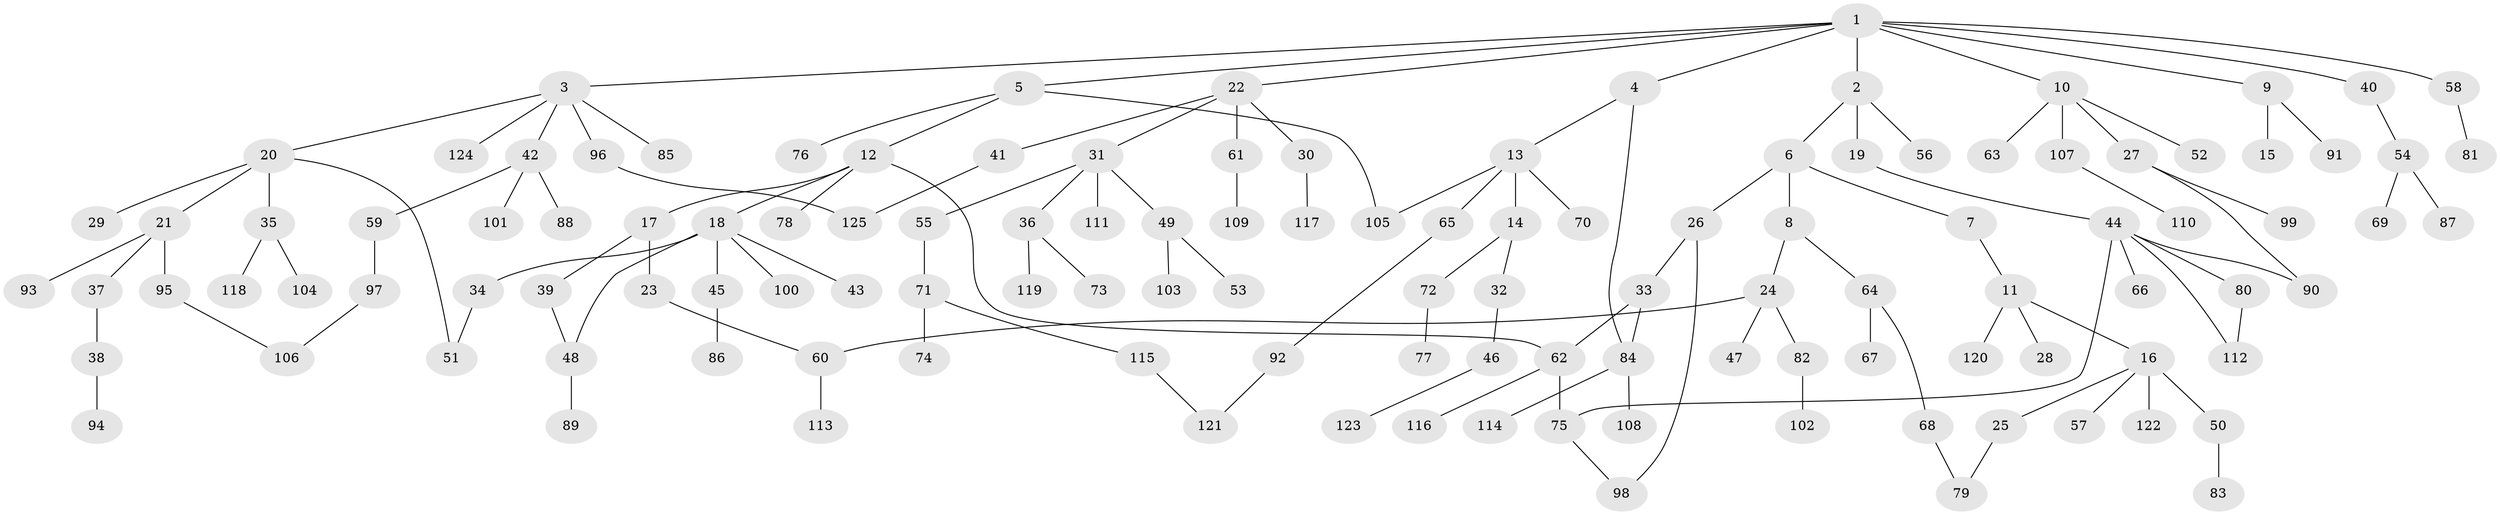 // Generated by graph-tools (version 1.1) at 2025/49/03/09/25 03:49:25]
// undirected, 125 vertices, 138 edges
graph export_dot {
graph [start="1"]
  node [color=gray90,style=filled];
  1;
  2;
  3;
  4;
  5;
  6;
  7;
  8;
  9;
  10;
  11;
  12;
  13;
  14;
  15;
  16;
  17;
  18;
  19;
  20;
  21;
  22;
  23;
  24;
  25;
  26;
  27;
  28;
  29;
  30;
  31;
  32;
  33;
  34;
  35;
  36;
  37;
  38;
  39;
  40;
  41;
  42;
  43;
  44;
  45;
  46;
  47;
  48;
  49;
  50;
  51;
  52;
  53;
  54;
  55;
  56;
  57;
  58;
  59;
  60;
  61;
  62;
  63;
  64;
  65;
  66;
  67;
  68;
  69;
  70;
  71;
  72;
  73;
  74;
  75;
  76;
  77;
  78;
  79;
  80;
  81;
  82;
  83;
  84;
  85;
  86;
  87;
  88;
  89;
  90;
  91;
  92;
  93;
  94;
  95;
  96;
  97;
  98;
  99;
  100;
  101;
  102;
  103;
  104;
  105;
  106;
  107;
  108;
  109;
  110;
  111;
  112;
  113;
  114;
  115;
  116;
  117;
  118;
  119;
  120;
  121;
  122;
  123;
  124;
  125;
  1 -- 2;
  1 -- 3;
  1 -- 4;
  1 -- 5;
  1 -- 9;
  1 -- 10;
  1 -- 22;
  1 -- 40;
  1 -- 58;
  2 -- 6;
  2 -- 19;
  2 -- 56;
  3 -- 20;
  3 -- 42;
  3 -- 85;
  3 -- 96;
  3 -- 124;
  4 -- 13;
  4 -- 84;
  5 -- 12;
  5 -- 76;
  5 -- 105;
  6 -- 7;
  6 -- 8;
  6 -- 26;
  7 -- 11;
  8 -- 24;
  8 -- 64;
  9 -- 15;
  9 -- 91;
  10 -- 27;
  10 -- 52;
  10 -- 63;
  10 -- 107;
  11 -- 16;
  11 -- 28;
  11 -- 120;
  12 -- 17;
  12 -- 18;
  12 -- 62;
  12 -- 78;
  13 -- 14;
  13 -- 65;
  13 -- 70;
  13 -- 105;
  14 -- 32;
  14 -- 72;
  16 -- 25;
  16 -- 50;
  16 -- 57;
  16 -- 122;
  17 -- 23;
  17 -- 39;
  18 -- 34;
  18 -- 43;
  18 -- 45;
  18 -- 48;
  18 -- 100;
  19 -- 44;
  20 -- 21;
  20 -- 29;
  20 -- 35;
  20 -- 51;
  21 -- 37;
  21 -- 93;
  21 -- 95;
  22 -- 30;
  22 -- 31;
  22 -- 41;
  22 -- 61;
  23 -- 60;
  24 -- 47;
  24 -- 82;
  24 -- 60;
  25 -- 79;
  26 -- 33;
  26 -- 98;
  27 -- 90;
  27 -- 99;
  30 -- 117;
  31 -- 36;
  31 -- 49;
  31 -- 55;
  31 -- 111;
  32 -- 46;
  33 -- 84;
  33 -- 62;
  34 -- 51;
  35 -- 104;
  35 -- 118;
  36 -- 73;
  36 -- 119;
  37 -- 38;
  38 -- 94;
  39 -- 48;
  40 -- 54;
  41 -- 125;
  42 -- 59;
  42 -- 88;
  42 -- 101;
  44 -- 66;
  44 -- 80;
  44 -- 112;
  44 -- 75;
  44 -- 90;
  45 -- 86;
  46 -- 123;
  48 -- 89;
  49 -- 53;
  49 -- 103;
  50 -- 83;
  54 -- 69;
  54 -- 87;
  55 -- 71;
  58 -- 81;
  59 -- 97;
  60 -- 113;
  61 -- 109;
  62 -- 75;
  62 -- 116;
  64 -- 67;
  64 -- 68;
  65 -- 92;
  68 -- 79;
  71 -- 74;
  71 -- 115;
  72 -- 77;
  75 -- 98;
  80 -- 112;
  82 -- 102;
  84 -- 108;
  84 -- 114;
  92 -- 121;
  95 -- 106;
  96 -- 125;
  97 -- 106;
  107 -- 110;
  115 -- 121;
}
